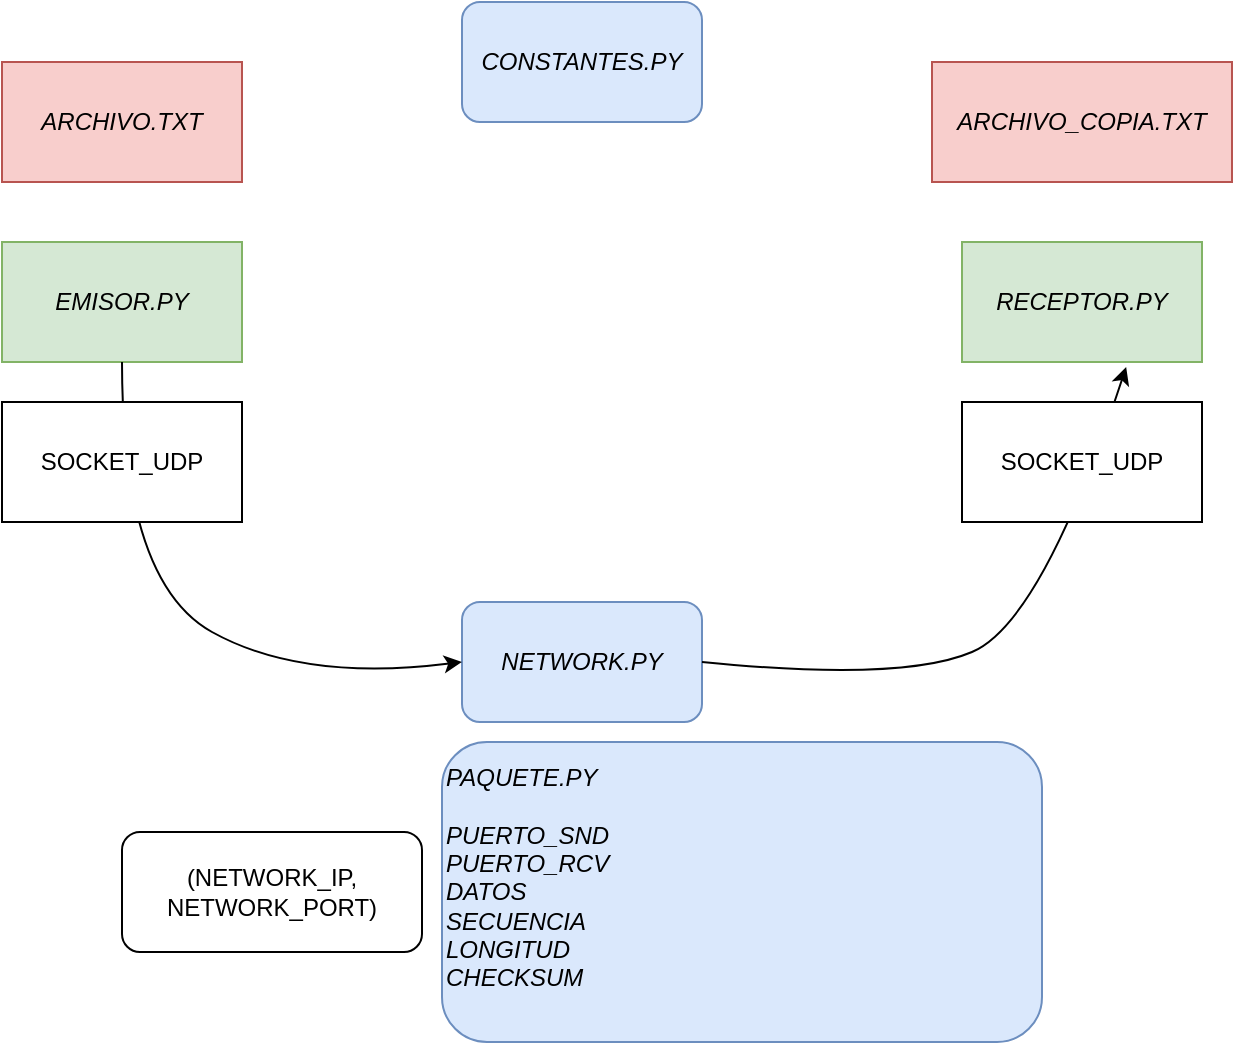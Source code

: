 <mxfile version="14.9.5" type="google"><diagram id="_UXy1XUa9MVocRkIdvi2" name="Page-1"><mxGraphModel dx="981" dy="552" grid="1" gridSize="10" guides="1" tooltips="1" connect="1" arrows="1" fold="1" page="1" pageScale="1" pageWidth="827" pageHeight="1169" math="0" shadow="0"><root><mxCell id="0"/><mxCell id="1" parent="0"/><mxCell id="HxmVA3uyxrajanSJSFd9-1" value="&lt;i&gt;CONSTANTES.PY&lt;/i&gt;" style="rounded=1;whiteSpace=wrap;html=1;fillColor=#dae8fc;strokeColor=#6c8ebf;" vertex="1" parent="1"><mxGeometry x="320" y="100" width="120" height="60" as="geometry"/></mxCell><mxCell id="HxmVA3uyxrajanSJSFd9-2" value="&lt;i&gt;PAQUETE.PY&lt;br&gt;&lt;br&gt;PUERTO_SND&lt;br&gt;PUERTO_RCV&lt;br&gt;DATOS&lt;br&gt;SECUENCIA&lt;br&gt;LONGITUD&lt;br&gt;CHECKSUM&lt;br&gt;&lt;br&gt;&lt;/i&gt;" style="rounded=1;whiteSpace=wrap;html=1;fillColor=#dae8fc;strokeColor=#6c8ebf;align=left;" vertex="1" parent="1"><mxGeometry x="310" y="470" width="300" height="150" as="geometry"/></mxCell><mxCell id="HxmVA3uyxrajanSJSFd9-3" value="&lt;i&gt;NETWORK.PY&lt;/i&gt;" style="rounded=1;whiteSpace=wrap;html=1;fillColor=#dae8fc;strokeColor=#6c8ebf;" vertex="1" parent="1"><mxGeometry x="320" y="400" width="120" height="60" as="geometry"/></mxCell><mxCell id="HxmVA3uyxrajanSJSFd9-4" value="&lt;i&gt;EMISOR.PY&lt;/i&gt;" style="rounded=0;whiteSpace=wrap;html=1;fillColor=#d5e8d4;strokeColor=#82b366;" vertex="1" parent="1"><mxGeometry x="90" y="220" width="120" height="60" as="geometry"/></mxCell><mxCell id="HxmVA3uyxrajanSJSFd9-5" value="&lt;i&gt;RECEPTOR.PY&lt;/i&gt;" style="rounded=0;whiteSpace=wrap;html=1;fillColor=#d5e8d4;strokeColor=#82b366;" vertex="1" parent="1"><mxGeometry x="570" y="220" width="120" height="60" as="geometry"/></mxCell><mxCell id="HxmVA3uyxrajanSJSFd9-6" value="" style="curved=1;endArrow=classic;html=1;exitX=0.5;exitY=1;exitDx=0;exitDy=0;entryX=0;entryY=0.5;entryDx=0;entryDy=0;" edge="1" parent="1" source="HxmVA3uyxrajanSJSFd9-4" target="HxmVA3uyxrajanSJSFd9-3"><mxGeometry width="50" height="50" relative="1" as="geometry"><mxPoint x="340" y="380" as="sourcePoint"/><mxPoint x="390" y="330" as="targetPoint"/><Array as="points"><mxPoint x="150" y="390"/><mxPoint x="240" y="440"/></Array></mxGeometry></mxCell><mxCell id="HxmVA3uyxrajanSJSFd9-7" value="" style="curved=1;endArrow=classic;html=1;exitX=1;exitY=0.5;exitDx=0;exitDy=0;entryX=0.684;entryY=1.041;entryDx=0;entryDy=0;entryPerimeter=0;" edge="1" parent="1" source="HxmVA3uyxrajanSJSFd9-3" target="HxmVA3uyxrajanSJSFd9-5"><mxGeometry width="50" height="50" relative="1" as="geometry"><mxPoint x="520" y="290.0" as="sourcePoint"/><mxPoint x="680" y="440.0" as="targetPoint"/><Array as="points"><mxPoint x="540" y="440"/><mxPoint x="610" y="410"/></Array></mxGeometry></mxCell><mxCell id="HxmVA3uyxrajanSJSFd9-8" value="&lt;i&gt;ARCHIVO.TXT&lt;/i&gt;" style="rounded=0;whiteSpace=wrap;html=1;fillColor=#f8cecc;strokeColor=#b85450;" vertex="1" parent="1"><mxGeometry x="90" y="130" width="120" height="60" as="geometry"/></mxCell><mxCell id="HxmVA3uyxrajanSJSFd9-9" value="&lt;i&gt;ARCHIVO_COPIA.TXT&lt;/i&gt;" style="rounded=0;whiteSpace=wrap;html=1;fillColor=#f8cecc;strokeColor=#b85450;" vertex="1" parent="1"><mxGeometry x="555" y="130" width="150" height="60" as="geometry"/></mxCell><mxCell id="HxmVA3uyxrajanSJSFd9-10" value="(NETWORK_IP, NETWORK_PORT)" style="rounded=1;whiteSpace=wrap;html=1;" vertex="1" parent="1"><mxGeometry x="150" y="515" width="150" height="60" as="geometry"/></mxCell><mxCell id="HxmVA3uyxrajanSJSFd9-12" value="SOCKET_UDP&lt;br&gt;" style="rounded=0;whiteSpace=wrap;html=1;" vertex="1" parent="1"><mxGeometry x="90" y="300" width="120" height="60" as="geometry"/></mxCell><mxCell id="HxmVA3uyxrajanSJSFd9-13" value="SOCKET_UDP&lt;br&gt;" style="rounded=0;whiteSpace=wrap;html=1;" vertex="1" parent="1"><mxGeometry x="570" y="300" width="120" height="60" as="geometry"/></mxCell></root></mxGraphModel></diagram></mxfile>